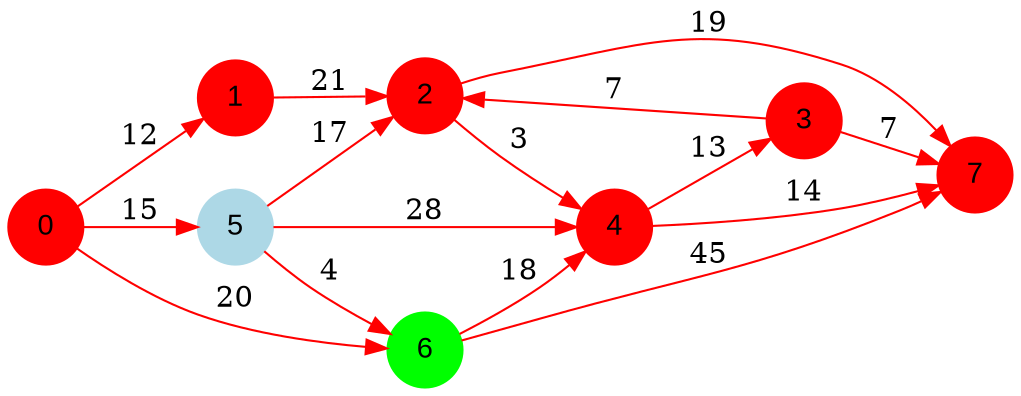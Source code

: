 digraph graphe {
rankdir = LR;
edge [color=red];
0 [fontname="Arial", shape = circle, color=red, style=filled];
1 [fontname="Arial", shape = circle, color=red, style=filled];
2 [fontname="Arial", shape = circle, color=red, style=filled];
3 [fontname="Arial", shape = circle, color=red, style=filled];
4 [fontname="Arial", shape = circle, color=red, style=filled];
5 [fontname="Arial", shape = circle, color=lightblue, style=filled];
6 [fontname="Arial", shape = circle, color=green, style=filled];
7 [fontname="Arial", shape = circle, color=red, style=filled];
	0 -> 1 [label = "12"];
	0 -> 5 [label = "15"];
	0 -> 6 [label = "20"];
	1 -> 2 [label = "21"];
	2 -> 4 [label = "3"];
	2 -> 7 [label = "19"];
	3 -> 2 [label = "7"];
	3 -> 7 [label = "7"];
	4 -> 3 [label = "13"];
	4 -> 7 [label = "14"];
	5 -> 2 [label = "17"];
	5 -> 4 [label = "28"];
	5 -> 6 [label = "4"];
	6 -> 4 [label = "18"];
	6 -> 7 [label = "45"];
}
